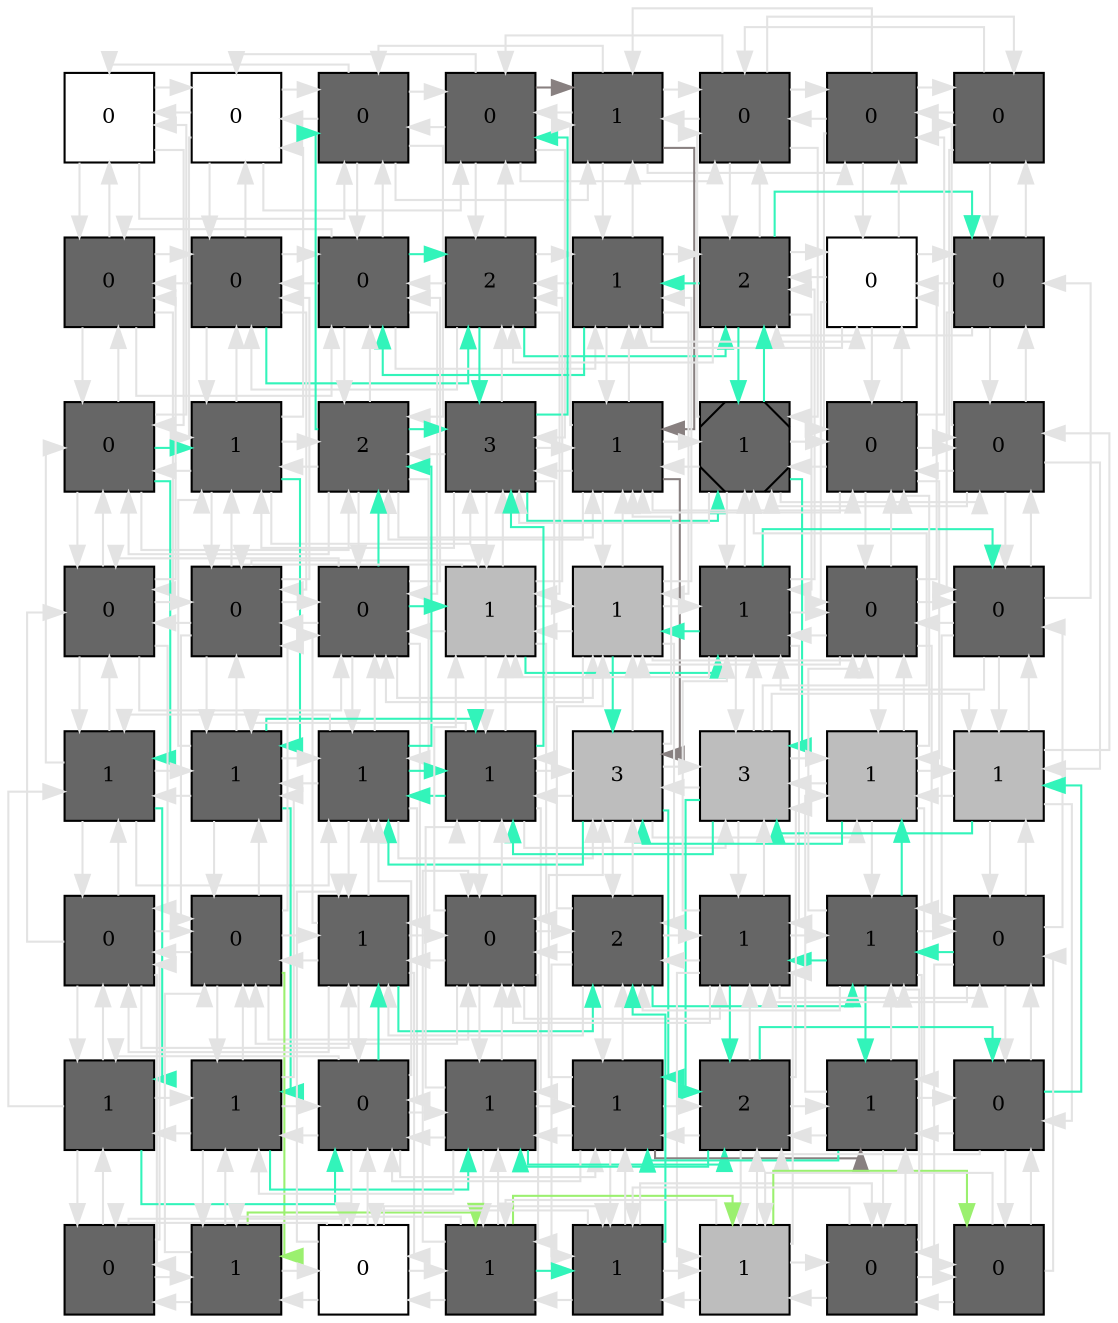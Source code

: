 digraph layout  {
rankdir=TB;
splines=ortho;
node [fixedsize=false, style=filled, width="0.6"];
edge [constraint=false];
0 [fillcolor="#FFFFFF", fontsize=10, label=0, shape=square, tooltip="name: None,\nin_degree: 4,\nout_degree: 4"];
1 [fillcolor="#FFFFFF", fontsize=10, label=0, shape=square, tooltip="name: None,\nin_degree: 5,\nout_degree: 5"];
2 [fillcolor="#666666", fontsize=10, label=0, shape=square, tooltip="name:  IFNgII ,\nin_degree: 6,\nout_degree: 6"];
3 [fillcolor="#666666", fontsize=10, label=0, shape=square, tooltip="name:  IFNgI ,\nin_degree: 6,\nout_degree: 6"];
4 [fillcolor="#666666", fontsize=10, label=1, shape=square, tooltip="name:  Th1I_TRetortaeformis ,\nin_degree: 6,\nout_degree: 6"];
5 [fillcolor="#666666", fontsize=10, label=0, shape=square, tooltip="name:  EL ,\nin_degree: 6,\nout_degree: 6"];
6 [fillcolor="#666666", fontsize=10, label=0, shape=square, tooltip="name:  IL5 ,\nin_degree: 5,\nout_degree: 5"];
7 [fillcolor="#666666", fontsize=10, label=0, shape=square, tooltip="name:  TEL ,\nin_degree: 4,\nout_degree: 4"];
8 [fillcolor="#666666", fontsize=10, label=0, shape=square, tooltip="name:  Th1II_Bacterium ,\nin_degree: 5,\nout_degree: 5"];
9 [fillcolor="#666666", fontsize=10, label=0, shape=square, tooltip="name:  Th2I_Bacterium ,\nin_degree: 6,\nout_degree: 6"];
10 [fillcolor="#666666", fontsize=10, label=0, shape=square, tooltip="name:  IL12II ,\nin_degree: 7,\nout_degree: 7"];
11 [fillcolor="#666666", fontsize=10, label=2, shape=square, tooltip="name:  DCII_Bacterium ,\nin_degree: 7,\nout_degree: 7"];
12 [fillcolor="#666666", fontsize=10, label=1, shape=square, tooltip="name:  Th2II_TRetortaeformis ,\nin_degree: 7,\nout_degree: 7"];
13 [fillcolor="#666666", fontsize=10, label=2, shape=square, tooltip="name:  Th2I_TRetortaeformis ,\nin_degree: 7,\nout_degree: 7"];
14 [fillcolor="#FFFFFF", fontsize=10, label=0, shape=square, tooltip="name: None,\nin_degree: 6,\nout_degree: 6"];
15 [fillcolor="#666666", fontsize=10, label=0, shape=square, tooltip="name:  IL13 ,\nin_degree: 5,\nout_degree: 5"];
16 [fillcolor="#666666", fontsize=10, label=0, shape=square, tooltip="name:  Th1I_Bacterium ,\nin_degree: 6,\nout_degree: 6"];
17 [fillcolor="#666666", fontsize=10, label=1, shape=square, tooltip="name:  TrI_Bacterium ,\nin_degree: 7,\nout_degree: 7"];
18 [fillcolor="#666666", fontsize=10, label=2, shape=square, tooltip="name:  DCII_TRetortaeformis ,\nin_degree: 8,\nout_degree: 8"];
19 [fillcolor="#666666", fontsize=10, label=3, shape=square, tooltip="name:  Th2II_Bacterium ,\nin_degree: 8,\nout_degree: 8"];
20 [fillcolor="#666666", fontsize=10, label=1, shape=square, tooltip="name:  Th1II_TRetortaeformis ,\nin_degree: 8,\nout_degree: 8"];
21 [fillcolor="#666666", fontsize=10, label=1, shape=Msquare, tooltip="name:  IL4II ,\nin_degree: 8,\nout_degree: 8"];
22 [fillcolor="#666666", fontsize=10, label=0, shape=square, tooltip="name:  EL2 ,\nin_degree: 7,\nout_degree: 7"];
23 [fillcolor="#666666", fontsize=10, label=0, shape=square, tooltip="name:  IgE ,\nin_degree: 6,\nout_degree: 6"];
24 [fillcolor="#666666", fontsize=10, label=0, shape=square, tooltip="name:  BC_Bacterium ,\nin_degree: 6,\nout_degree: 6"];
25 [fillcolor="#666666", fontsize=10, label=0, shape=square, tooltip="name:  TrII ,\nin_degree: 7,\nout_degree: 7"];
26 [fillcolor="#666666", fontsize=10, label=0, shape=square, tooltip="name:  T0 ,\nin_degree: 8,\nout_degree: 8"];
27 [fillcolor="#bdbdbd", fontsize=10, label=1, shape=square, tooltip="name: None,\nin_degree: 8,\nout_degree: 8"];
28 [fillcolor="#bdbdbd", fontsize=10, label=1, shape=square, tooltip="name: None,\nin_degree: 8,\nout_degree: 8"];
29 [fillcolor="#666666", fontsize=10, label=1, shape=square, tooltip="name:  IS ,\nin_degree: 8,\nout_degree: 8"];
30 [fillcolor="#666666", fontsize=10, label=0, shape=square, tooltip="name:  IgA_TRetortaeformis ,\nin_degree: 7,\nout_degree: 7"];
31 [fillcolor="#666666", fontsize=10, label=0, shape=square, tooltip="name:  BC_TRetortaeformis ,\nin_degree: 6,\nout_degree: 6"];
32 [fillcolor="#666666", fontsize=10, label=1, shape=square, tooltip="name:  IgA_Bacterium ,\nin_degree: 6,\nout_degree: 6"];
33 [fillcolor="#666666", fontsize=10, label=1, shape=square, tooltip="name:  IL10I_Bacterium ,\nin_degree: 7,\nout_degree: 7"];
34 [fillcolor="#666666", fontsize=10, label=1, shape=square, tooltip="name:  DCI_TRetortaeformis ,\nin_degree: 8,\nout_degree: 8"];
35 [fillcolor="#666666", fontsize=10, label=1, shape=square, tooltip="name:  IFNg_Bacterium ,\nin_degree: 8,\nout_degree: 8"];
36 [fillcolor="#bdbdbd", fontsize=10, label=3, shape=square, tooltip="name: None,\nin_degree: 8,\nout_degree: 8"];
37 [fillcolor="#bdbdbd", fontsize=10, label=3, shape=square, tooltip="name: None,\nin_degree: 8,\nout_degree: 8"];
38 [fillcolor="#bdbdbd", fontsize=10, label=1, shape=square, tooltip="name: None,\nin_degree: 7,\nout_degree: 7"];
39 [fillcolor="#bdbdbd", fontsize=10, label=1, shape=square, tooltip="name: None,\nin_degree: 6,\nout_degree: 6"];
40 [fillcolor="#666666", fontsize=10, label=0, shape=square, tooltip="name:  IgG_Bacterium ,\nin_degree: 6,\nout_degree: 6"];
41 [fillcolor="#666666", fontsize=10, label=0, shape=square, tooltip="name:  TTSSI ,\nin_degree: 7,\nout_degree: 7"];
42 [fillcolor="#666666", fontsize=10, label=1, shape=square, tooltip="name:  Bb ,\nin_degree: 8,\nout_degree: 8"];
43 [fillcolor="#666666", fontsize=10, label=0, shape=square, tooltip="name:  DCI_Bacterium ,\nin_degree: 8,\nout_degree: 8"];
44 [fillcolor="#666666", fontsize=10, label=2, shape=square, tooltip="name:  PH ,\nin_degree: 8,\nout_degree: 8"];
45 [fillcolor="#666666", fontsize=10, label=1, shape=square, tooltip="name:  EC_TRetortaeformis ,\nin_degree: 8,\nout_degree: 8"];
46 [fillcolor="#666666", fontsize=10, label=1, shape=square, tooltip="name:  PIC ,\nin_degree: 7,\nout_degree: 7"];
47 [fillcolor="#666666", fontsize=10, label=0, shape=square, tooltip="name:  IgG ,\nin_degree: 6,\nout_degree: 6"];
48 [fillcolor="#666666", fontsize=10, label=1, shape=square, tooltip="name:  AgAb_Bacterium ,\nin_degree: 5,\nout_degree: 5"];
49 [fillcolor="#666666", fontsize=10, label=1, shape=square, tooltip="name:  Oag ,\nin_degree: 6,\nout_degree: 6"];
50 [fillcolor="#666666", fontsize=10, label=0, shape=square, tooltip="name:  AP ,\nin_degree: 7,\nout_degree: 7"];
51 [fillcolor="#666666", fontsize=10, label=1, shape=square, tooltip="name:  MPI_Bacterium ,\nin_degree: 7,\nout_degree: 7"];
52 [fillcolor="#666666", fontsize=10, label=1, shape=square, tooltip="name:  AD ,\nin_degree: 7,\nout_degree: 7"];
53 [fillcolor="#666666", fontsize=10, label=2, shape=square, tooltip="name:  IL10I ,\nin_degree: 7,\nout_degree: 7"];
54 [fillcolor="#666666", fontsize=10, label=1, shape=square, tooltip="name:  NE_TRetortaeformis ,\nin_degree: 6,\nout_degree: 6"];
55 [fillcolor="#666666", fontsize=10, label=0, shape=square, tooltip="name:  IL4I ,\nin_degree: 5,\nout_degree: 5"];
56 [fillcolor="#666666", fontsize=10, label=0, shape=square, tooltip="name:  Cb ,\nin_degree: 4,\nout_degree: 4"];
57 [fillcolor="#666666", fontsize=10, label=1, shape=square, tooltip="name:  TTSSII ,\nin_degree: 5,\nout_degree: 5"];
58 [fillcolor="#FFFFFF", fontsize=10, label=0, shape=square, tooltip="name: None,\nin_degree: 6,\nout_degree: 6"];
59 [fillcolor="#666666", fontsize=10, label=1, shape=square, tooltip="name:  EC_Bacterium ,\nin_degree: 6,\nout_degree: 6"];
60 [fillcolor="#666666", fontsize=10, label=1, shape=square, tooltip="name:  TNE ,\nin_degree: 6,\nout_degree: 6"];
61 [fillcolor="#bdbdbd", fontsize=10, label=1, shape=square, tooltip="name: None,\nin_degree: 6,\nout_degree: 6"];
62 [fillcolor="#666666", fontsize=10, label=0, shape=square, tooltip="name:  NE_Bacterium ,\nin_degree: 5,\nout_degree: 5"];
63 [fillcolor="#666666", fontsize=10, label=0, shape=square, tooltip="name:  DP ,\nin_degree: 4,\nout_degree: 4"];
0 -> 1  [color=grey89, style="penwidth(0.1)", tooltip=" ", weight=1];
0 -> 8  [color=grey89, style="penwidth(0.1)", tooltip=" ", weight=1];
0 -> 16  [color=grey89, style="penwidth(0.1)", tooltip=" ", weight=1];
0 -> 2  [color=grey89, style="penwidth(0.1)", tooltip=" ", weight=1];
1 -> 0  [color=grey89, style="penwidth(0.1)", tooltip=" ", weight=1];
1 -> 2  [color=grey89, style="penwidth(0.1)", tooltip=" ", weight=1];
1 -> 9  [color=grey89, style="penwidth(0.1)", tooltip=" ", weight=1];
1 -> 17  [color=grey89, style="penwidth(0.1)", tooltip=" ", weight=1];
1 -> 3  [color=grey89, style="penwidth(0.1)", tooltip=" ", weight=1];
2 -> 1  [color=grey89, style="penwidth(0.1)", tooltip=" ", weight=1];
2 -> 3  [color=grey89, style="penwidth(0.1)", tooltip=" ", weight=1];
2 -> 10  [color=grey89, style="penwidth(0.1)", tooltip=" ", weight=1];
2 -> 18  [color=grey89, style="penwidth(0.1)", tooltip=" ", weight=1];
2 -> 4  [color=grey89, style="penwidth(0.1)", tooltip=" ", weight=1];
2 -> 0  [color=grey89, style="penwidth(0.1)", tooltip=" ", weight=1];
3 -> 2  [color=grey89, style="penwidth(0.1)", tooltip=" ", weight=1];
3 -> 4  [color="#888080", style="penwidth(0.1)", tooltip="3( IFNgI ) to 54( NE_TRetortaeformis )", weight=1];
3 -> 11  [color=grey89, style="penwidth(0.1)", tooltip=" ", weight=1];
3 -> 19  [color=grey89, style="penwidth(0.1)", tooltip=" ", weight=1];
3 -> 5  [color=grey89, style="penwidth(0.1)", tooltip=" ", weight=1];
3 -> 1  [color=grey89, style="penwidth(0.1)", tooltip=" ", weight=1];
4 -> 3  [color=grey89, style="penwidth(0.1)", tooltip=" ", weight=1];
4 -> 5  [color=grey89, style="penwidth(0.1)", tooltip=" ", weight=1];
4 -> 12  [color=grey89, style="penwidth(0.1)", tooltip=" ", weight=1];
4 -> 20  [color="#888080", style="penwidth(0.1)", tooltip="3( IFNgI ) to 54( NE_TRetortaeformis )", weight=1];
4 -> 6  [color=grey89, style="penwidth(0.1)", tooltip=" ", weight=1];
4 -> 2  [color=grey89, style="penwidth(0.1)", tooltip=" ", weight=1];
5 -> 4  [color=grey89, style="penwidth(0.1)", tooltip=" ", weight=1];
5 -> 6  [color=grey89, style="penwidth(0.1)", tooltip=" ", weight=1];
5 -> 13  [color=grey89, style="penwidth(0.1)", tooltip=" ", weight=1];
5 -> 21  [color=grey89, style="penwidth(0.1)", tooltip=" ", weight=1];
5 -> 7  [color=grey89, style="penwidth(0.1)", tooltip=" ", weight=1];
5 -> 3  [color=grey89, style="penwidth(0.1)", tooltip=" ", weight=1];
6 -> 5  [color=grey89, style="penwidth(0.1)", tooltip=" ", weight=1];
6 -> 7  [color=grey89, style="penwidth(0.1)", tooltip=" ", weight=1];
6 -> 14  [color=grey89, style="penwidth(0.1)", tooltip=" ", weight=1];
6 -> 22  [color=grey89, style="penwidth(0.1)", tooltip=" ", weight=1];
6 -> 4  [color=grey89, style="penwidth(0.1)", tooltip=" ", weight=1];
7 -> 6  [color=grey89, style="penwidth(0.1)", tooltip=" ", weight=1];
7 -> 15  [color=grey89, style="penwidth(0.1)", tooltip=" ", weight=1];
7 -> 23  [color=grey89, style="penwidth(0.1)", tooltip=" ", weight=1];
7 -> 5  [color=grey89, style="penwidth(0.1)", tooltip=" ", weight=1];
8 -> 0  [color=grey89, style="penwidth(0.1)", tooltip=" ", weight=1];
8 -> 9  [color=grey89, style="penwidth(0.1)", tooltip=" ", weight=1];
8 -> 16  [color=grey89, style="penwidth(0.1)", tooltip=" ", weight=1];
8 -> 24  [color=grey89, style="penwidth(0.1)", tooltip=" ", weight=1];
8 -> 10  [color=grey89, style="penwidth(0.1)", tooltip=" ", weight=1];
9 -> 1  [color=grey89, style="penwidth(0.1)", tooltip=" ", weight=1];
9 -> 8  [color=grey89, style="penwidth(0.1)", tooltip=" ", weight=1];
9 -> 10  [color=grey89, style="penwidth(0.1)", tooltip=" ", weight=1];
9 -> 17  [color=grey89, style="penwidth(0.1)", tooltip=" ", weight=1];
9 -> 25  [color=grey89, style="penwidth(0.1)", tooltip=" ", weight=1];
9 -> 11  [color="#32F4BA", style="penwidth(0.1)", tooltip="9( Th2I_Bacterium ) to 15( IL13 )", weight=1];
10 -> 2  [color=grey89, style="penwidth(0.1)", tooltip=" ", weight=1];
10 -> 9  [color=grey89, style="penwidth(0.1)", tooltip=" ", weight=1];
10 -> 11  [color="#32F4BA", style="penwidth(0.1)", tooltip="10( IL12II ) to 21( IL4II )", weight=1];
10 -> 18  [color=grey89, style="penwidth(0.1)", tooltip=" ", weight=1];
10 -> 26  [color=grey89, style="penwidth(0.1)", tooltip=" ", weight=1];
10 -> 12  [color=grey89, style="penwidth(0.1)", tooltip=" ", weight=1];
10 -> 8  [color=grey89, style="penwidth(0.1)", tooltip=" ", weight=1];
11 -> 3  [color=grey89, style="penwidth(0.1)", tooltip=" ", weight=1];
11 -> 10  [color=grey89, style="penwidth(0.1)", tooltip=" ", weight=1];
11 -> 12  [color=grey89, style="penwidth(0.1)", tooltip=" ", weight=1];
11 -> 19  [color="#32F4BA", style="penwidth(0.1)", tooltip="10( IL12II ) to 21( IL4II )", weight=1];
11 -> 27  [color=grey89, style="penwidth(0.1)", tooltip=" ", weight=1];
11 -> 13  [color="#32F4BA", style="penwidth(0.1)", tooltip="9( Th2I_Bacterium ) to 15( IL13 )", weight=1];
11 -> 9  [color=grey89, style="penwidth(0.1)", tooltip=" ", weight=1];
12 -> 4  [color=grey89, style="penwidth(0.1)", tooltip=" ", weight=1];
12 -> 11  [color=grey89, style="penwidth(0.1)", tooltip=" ", weight=1];
12 -> 13  [color=grey89, style="penwidth(0.1)", tooltip=" ", weight=1];
12 -> 20  [color=grey89, style="penwidth(0.1)", tooltip=" ", weight=1];
12 -> 28  [color=grey89, style="penwidth(0.1)", tooltip=" ", weight=1];
12 -> 14  [color=grey89, style="penwidth(0.1)", tooltip=" ", weight=1];
12 -> 10  [color="#32F4BA", style="penwidth(0.1)", tooltip="21( IL4II ) to 10( IL12II )", weight=1];
13 -> 5  [color=grey89, style="penwidth(0.1)", tooltip=" ", weight=1];
13 -> 12  [color="#32F4BA", style="penwidth(0.1)", tooltip="21( IL4II ) to 10( IL12II )", weight=1];
13 -> 14  [color=grey89, style="penwidth(0.1)", tooltip=" ", weight=1];
13 -> 21  [color="#32F4BA", style="penwidth(0.1)", tooltip="13( Th2I_TRetortaeformis ) to 53( IL10I )", weight=1];
13 -> 29  [color=grey89, style="penwidth(0.1)", tooltip=" ", weight=1];
13 -> 15  [color="#32F4BA", style="penwidth(0.1)", tooltip="9( Th2I_Bacterium ) to 15( IL13 )", weight=1];
13 -> 11  [color=grey89, style="penwidth(0.1)", tooltip=" ", weight=1];
14 -> 6  [color=grey89, style="penwidth(0.1)", tooltip=" ", weight=1];
14 -> 13  [color=grey89, style="penwidth(0.1)", tooltip=" ", weight=1];
14 -> 15  [color=grey89, style="penwidth(0.1)", tooltip=" ", weight=1];
14 -> 22  [color=grey89, style="penwidth(0.1)", tooltip=" ", weight=1];
14 -> 30  [color=grey89, style="penwidth(0.1)", tooltip=" ", weight=1];
14 -> 12  [color=grey89, style="penwidth(0.1)", tooltip=" ", weight=1];
15 -> 7  [color=grey89, style="penwidth(0.1)", tooltip=" ", weight=1];
15 -> 14  [color=grey89, style="penwidth(0.1)", tooltip=" ", weight=1];
15 -> 23  [color=grey89, style="penwidth(0.1)", tooltip=" ", weight=1];
15 -> 31  [color=grey89, style="penwidth(0.1)", tooltip=" ", weight=1];
15 -> 13  [color=grey89, style="penwidth(0.1)", tooltip=" ", weight=1];
16 -> 8  [color=grey89, style="penwidth(0.1)", tooltip=" ", weight=1];
16 -> 17  [color="#32F4BA", style="penwidth(0.1)", tooltip="16( Th1I_Bacterium ) to 35( IFNg_Bacterium )", weight=1];
16 -> 24  [color=grey89, style="penwidth(0.1)", tooltip=" ", weight=1];
16 -> 32  [color="#32F4BA", style="penwidth(0.1)", tooltip="16( Th1I_Bacterium ) to 50( AP )", weight=1];
16 -> 0  [color=grey89, style="penwidth(0.1)", tooltip=" ", weight=1];
16 -> 18  [color=grey89, style="penwidth(0.1)", tooltip=" ", weight=1];
17 -> 9  [color=grey89, style="penwidth(0.1)", tooltip=" ", weight=1];
17 -> 16  [color=grey89, style="penwidth(0.1)", tooltip=" ", weight=1];
17 -> 18  [color=grey89, style="penwidth(0.1)", tooltip=" ", weight=1];
17 -> 25  [color=grey89, style="penwidth(0.1)", tooltip=" ", weight=1];
17 -> 33  [color="#32F4BA", style="penwidth(0.1)", tooltip="16( Th1I_Bacterium ) to 35( IFNg_Bacterium )", weight=1];
17 -> 1  [color=grey89, style="penwidth(0.1)", tooltip=" ", weight=1];
17 -> 19  [color=grey89, style="penwidth(0.1)", tooltip=" ", weight=1];
18 -> 10  [color=grey89, style="penwidth(0.1)", tooltip=" ", weight=1];
18 -> 17  [color=grey89, style="penwidth(0.1)", tooltip=" ", weight=1];
18 -> 19  [color="#32F4BA", style="penwidth(0.1)", tooltip="26( T0 ) to 21( IL4II )", weight=1];
18 -> 26  [color=grey89, style="penwidth(0.1)", tooltip=" ", weight=1];
18 -> 34  [color=grey89, style="penwidth(0.1)", tooltip=" ", weight=1];
18 -> 2  [color="#32F4BA", style="penwidth(0.1)", tooltip="35( IFNg_Bacterium ) to 2( IFNgII )", weight=1];
18 -> 20  [color=grey89, style="penwidth(0.1)", tooltip=" ", weight=1];
18 -> 16  [color=grey89, style="penwidth(0.1)", tooltip=" ", weight=1];
19 -> 11  [color=grey89, style="penwidth(0.1)", tooltip=" ", weight=1];
19 -> 18  [color=grey89, style="penwidth(0.1)", tooltip=" ", weight=1];
19 -> 20  [color=grey89, style="penwidth(0.1)", tooltip=" ", weight=1];
19 -> 27  [color=grey89, style="penwidth(0.1)", tooltip=" ", weight=1];
19 -> 35  [color=grey89, style="penwidth(0.1)", tooltip=" ", weight=1];
19 -> 3  [color="#32F4BA", style="penwidth(0.1)", tooltip="34( DCI_TRetortaeformis ) to 3( IFNgI )", weight=1];
19 -> 21  [color="#32F4BA", style="penwidth(0.1)", tooltip="26( T0 ) to 21( IL4II )", weight=1];
19 -> 17  [color=grey89, style="penwidth(0.1)", tooltip=" ", weight=1];
20 -> 12  [color=grey89, style="penwidth(0.1)", tooltip=" ", weight=1];
20 -> 19  [color=grey89, style="penwidth(0.1)", tooltip=" ", weight=1];
20 -> 21  [color=grey89, style="penwidth(0.1)", tooltip=" ", weight=1];
20 -> 28  [color=grey89, style="penwidth(0.1)", tooltip=" ", weight=1];
20 -> 36  [color="#888080", style="penwidth(0.1)", tooltip="3( IFNgI ) to 54( NE_TRetortaeformis )", weight=1];
20 -> 4  [color=grey89, style="penwidth(0.1)", tooltip=" ", weight=1];
20 -> 22  [color=grey89, style="penwidth(0.1)", tooltip=" ", weight=1];
20 -> 18  [color=grey89, style="penwidth(0.1)", tooltip=" ", weight=1];
21 -> 13  [color="#32F4BA", style="penwidth(0.1)", tooltip="21( IL4II ) to 10( IL12II )", weight=1];
21 -> 20  [color=grey89, style="penwidth(0.1)", tooltip=" ", weight=1];
21 -> 22  [color=grey89, style="penwidth(0.1)", tooltip=" ", weight=1];
21 -> 29  [color=grey89, style="penwidth(0.1)", tooltip=" ", weight=1];
21 -> 37  [color="#32F4BA", style="penwidth(0.1)", tooltip="13( Th2I_TRetortaeformis ) to 53( IL10I )", weight=1];
21 -> 5  [color=grey89, style="penwidth(0.1)", tooltip=" ", weight=1];
21 -> 23  [color=grey89, style="penwidth(0.1)", tooltip=" ", weight=1];
21 -> 19  [color=grey89, style="penwidth(0.1)", tooltip=" ", weight=1];
22 -> 14  [color=grey89, style="penwidth(0.1)", tooltip=" ", weight=1];
22 -> 21  [color=grey89, style="penwidth(0.1)", tooltip=" ", weight=1];
22 -> 23  [color=grey89, style="penwidth(0.1)", tooltip=" ", weight=1];
22 -> 30  [color=grey89, style="penwidth(0.1)", tooltip=" ", weight=1];
22 -> 38  [color=grey89, style="penwidth(0.1)", tooltip=" ", weight=1];
22 -> 6  [color=grey89, style="penwidth(0.1)", tooltip=" ", weight=1];
22 -> 20  [color=grey89, style="penwidth(0.1)", tooltip=" ", weight=1];
23 -> 15  [color=grey89, style="penwidth(0.1)", tooltip=" ", weight=1];
23 -> 22  [color=grey89, style="penwidth(0.1)", tooltip=" ", weight=1];
23 -> 31  [color=grey89, style="penwidth(0.1)", tooltip=" ", weight=1];
23 -> 39  [color=grey89, style="penwidth(0.1)", tooltip=" ", weight=1];
23 -> 7  [color=grey89, style="penwidth(0.1)", tooltip=" ", weight=1];
23 -> 21  [color=grey89, style="penwidth(0.1)", tooltip=" ", weight=1];
24 -> 16  [color=grey89, style="penwidth(0.1)", tooltip=" ", weight=1];
24 -> 25  [color=grey89, style="penwidth(0.1)", tooltip=" ", weight=1];
24 -> 32  [color=grey89, style="penwidth(0.1)", tooltip=" ", weight=1];
24 -> 40  [color=grey89, style="penwidth(0.1)", tooltip=" ", weight=1];
24 -> 8  [color=grey89, style="penwidth(0.1)", tooltip=" ", weight=1];
24 -> 26  [color=grey89, style="penwidth(0.1)", tooltip=" ", weight=1];
25 -> 17  [color=grey89, style="penwidth(0.1)", tooltip=" ", weight=1];
25 -> 24  [color=grey89, style="penwidth(0.1)", tooltip=" ", weight=1];
25 -> 26  [color=grey89, style="penwidth(0.1)", tooltip=" ", weight=1];
25 -> 33  [color=grey89, style="penwidth(0.1)", tooltip=" ", weight=1];
25 -> 41  [color=grey89, style="penwidth(0.1)", tooltip=" ", weight=1];
25 -> 9  [color=grey89, style="penwidth(0.1)", tooltip=" ", weight=1];
25 -> 27  [color=grey89, style="penwidth(0.1)", tooltip=" ", weight=1];
26 -> 18  [color="#32F4BA", style="penwidth(0.1)", tooltip="26( T0 ) to 21( IL4II )", weight=1];
26 -> 25  [color=grey89, style="penwidth(0.1)", tooltip=" ", weight=1];
26 -> 27  [color="#32F4BA", style="penwidth(0.1)", tooltip="26( T0 ) to 31( BC_TRetortaeformis )", weight=1];
26 -> 34  [color=grey89, style="penwidth(0.1)", tooltip=" ", weight=1];
26 -> 42  [color=grey89, style="penwidth(0.1)", tooltip=" ", weight=1];
26 -> 10  [color=grey89, style="penwidth(0.1)", tooltip=" ", weight=1];
26 -> 28  [color=grey89, style="penwidth(0.1)", tooltip=" ", weight=1];
26 -> 24  [color=grey89, style="penwidth(0.1)", tooltip=" ", weight=1];
27 -> 19  [color=grey89, style="penwidth(0.1)", tooltip=" ", weight=1];
27 -> 26  [color=grey89, style="penwidth(0.1)", tooltip=" ", weight=1];
27 -> 28  [color=grey89, style="penwidth(0.1)", tooltip=" ", weight=1];
27 -> 35  [color=grey89, style="penwidth(0.1)", tooltip=" ", weight=1];
27 -> 43  [color=grey89, style="penwidth(0.1)", tooltip=" ", weight=1];
27 -> 11  [color=grey89, style="penwidth(0.1)", tooltip=" ", weight=1];
27 -> 29  [color="#32F4BA", style="penwidth(0.1)", tooltip="26( T0 ) to 31( BC_TRetortaeformis )", weight=1];
27 -> 25  [color=grey89, style="penwidth(0.1)", tooltip=" ", weight=1];
28 -> 20  [color=grey89, style="penwidth(0.1)", tooltip=" ", weight=1];
28 -> 27  [color=grey89, style="penwidth(0.1)", tooltip=" ", weight=1];
28 -> 29  [color=grey89, style="penwidth(0.1)", tooltip=" ", weight=1];
28 -> 36  [color="#32F4BA", style="penwidth(0.1)", tooltip="29( IS ) to 52( AD )", weight=1];
28 -> 44  [color=grey89, style="penwidth(0.1)", tooltip=" ", weight=1];
28 -> 12  [color=grey89, style="penwidth(0.1)", tooltip=" ", weight=1];
28 -> 30  [color=grey89, style="penwidth(0.1)", tooltip=" ", weight=1];
28 -> 26  [color=grey89, style="penwidth(0.1)", tooltip=" ", weight=1];
29 -> 21  [color=grey89, style="penwidth(0.1)", tooltip=" ", weight=1];
29 -> 28  [color="#32F4BA", style="penwidth(0.1)", tooltip="29( IS ) to 52( AD )", weight=1];
29 -> 30  [color=grey89, style="penwidth(0.1)", tooltip=" ", weight=1];
29 -> 37  [color=grey89, style="penwidth(0.1)", tooltip=" ", weight=1];
29 -> 45  [color=grey89, style="penwidth(0.1)", tooltip=" ", weight=1];
29 -> 13  [color=grey89, style="penwidth(0.1)", tooltip=" ", weight=1];
29 -> 31  [color="#32F4BA", style="penwidth(0.1)", tooltip="26( T0 ) to 31( BC_TRetortaeformis )", weight=1];
29 -> 27  [color=grey89, style="penwidth(0.1)", tooltip=" ", weight=1];
30 -> 22  [color=grey89, style="penwidth(0.1)", tooltip=" ", weight=1];
30 -> 29  [color=grey89, style="penwidth(0.1)", tooltip=" ", weight=1];
30 -> 31  [color=grey89, style="penwidth(0.1)", tooltip=" ", weight=1];
30 -> 38  [color=grey89, style="penwidth(0.1)", tooltip=" ", weight=1];
30 -> 46  [color=grey89, style="penwidth(0.1)", tooltip=" ", weight=1];
30 -> 14  [color=grey89, style="penwidth(0.1)", tooltip=" ", weight=1];
30 -> 28  [color=grey89, style="penwidth(0.1)", tooltip=" ", weight=1];
31 -> 23  [color=grey89, style="penwidth(0.1)", tooltip=" ", weight=1];
31 -> 30  [color=grey89, style="penwidth(0.1)", tooltip=" ", weight=1];
31 -> 39  [color=grey89, style="penwidth(0.1)", tooltip=" ", weight=1];
31 -> 47  [color=grey89, style="penwidth(0.1)", tooltip=" ", weight=1];
31 -> 15  [color=grey89, style="penwidth(0.1)", tooltip=" ", weight=1];
31 -> 29  [color=grey89, style="penwidth(0.1)", tooltip=" ", weight=1];
32 -> 24  [color=grey89, style="penwidth(0.1)", tooltip=" ", weight=1];
32 -> 33  [color=grey89, style="penwidth(0.1)", tooltip=" ", weight=1];
32 -> 40  [color=grey89, style="penwidth(0.1)", tooltip=" ", weight=1];
32 -> 48  [color="#32F4BA", style="penwidth(0.1)", tooltip="16( Th1I_Bacterium ) to 50( AP )", weight=1];
32 -> 16  [color=grey89, style="penwidth(0.1)", tooltip=" ", weight=1];
32 -> 34  [color=grey89, style="penwidth(0.1)", tooltip=" ", weight=1];
33 -> 25  [color=grey89, style="penwidth(0.1)", tooltip=" ", weight=1];
33 -> 32  [color=grey89, style="penwidth(0.1)", tooltip=" ", weight=1];
33 -> 34  [color=grey89, style="penwidth(0.1)", tooltip=" ", weight=1];
33 -> 41  [color=grey89, style="penwidth(0.1)", tooltip=" ", weight=1];
33 -> 49  [color="#32F4BA", style="penwidth(0.1)", tooltip="33( IL10I_Bacterium ) to 53( IL10I )", weight=1];
33 -> 17  [color=grey89, style="penwidth(0.1)", tooltip=" ", weight=1];
33 -> 35  [color="#32F4BA", style="penwidth(0.1)", tooltip="16( Th1I_Bacterium ) to 35( IFNg_Bacterium )", weight=1];
34 -> 26  [color=grey89, style="penwidth(0.1)", tooltip=" ", weight=1];
34 -> 33  [color=grey89, style="penwidth(0.1)", tooltip=" ", weight=1];
34 -> 35  [color="#32F4BA", style="penwidth(0.1)", tooltip="34( DCI_TRetortaeformis ) to 3( IFNgI )", weight=1];
34 -> 42  [color=grey89, style="penwidth(0.1)", tooltip=" ", weight=1];
34 -> 50  [color=grey89, style="penwidth(0.1)", tooltip=" ", weight=1];
34 -> 18  [color="#32F4BA", style="penwidth(0.1)", tooltip="35( IFNg_Bacterium ) to 2( IFNgII )", weight=1];
34 -> 36  [color=grey89, style="penwidth(0.1)", tooltip=" ", weight=1];
34 -> 32  [color=grey89, style="penwidth(0.1)", tooltip=" ", weight=1];
35 -> 27  [color=grey89, style="penwidth(0.1)", tooltip=" ", weight=1];
35 -> 34  [color="#32F4BA", style="penwidth(0.1)", tooltip="35( IFNg_Bacterium ) to 2( IFNgII )", weight=1];
35 -> 36  [color=grey89, style="penwidth(0.1)", tooltip=" ", weight=1];
35 -> 43  [color=grey89, style="penwidth(0.1)", tooltip=" ", weight=1];
35 -> 51  [color=grey89, style="penwidth(0.1)", tooltip=" ", weight=1];
35 -> 19  [color="#32F4BA", style="penwidth(0.1)", tooltip="34( DCI_TRetortaeformis ) to 3( IFNgI )", weight=1];
35 -> 37  [color=grey89, style="penwidth(0.1)", tooltip=" ", weight=1];
35 -> 33  [color=grey89, style="penwidth(0.1)", tooltip=" ", weight=1];
36 -> 28  [color=grey89, style="penwidth(0.1)", tooltip=" ", weight=1];
36 -> 35  [color=grey89, style="penwidth(0.1)", tooltip=" ", weight=1];
36 -> 37  [color=grey89, style="penwidth(0.1)", tooltip=" ", weight=1];
36 -> 44  [color=grey89, style="penwidth(0.1)", tooltip=" ", weight=1];
36 -> 52  [color="#32F4BA", style="penwidth(0.1)", tooltip="29( IS ) to 52( AD )", weight=1];
36 -> 20  [color=grey89, style="penwidth(0.1)", tooltip=" ", weight=1];
36 -> 38  [color=grey89, style="penwidth(0.1)", tooltip=" ", weight=1];
36 -> 34  [color="#32F4BA", style="penwidth(0.1)", tooltip="46( PIC ) to 34( DCI_TRetortaeformis )", weight=1];
37 -> 29  [color=grey89, style="penwidth(0.1)", tooltip=" ", weight=1];
37 -> 36  [color=grey89, style="penwidth(0.1)", tooltip=" ", weight=1];
37 -> 38  [color=grey89, style="penwidth(0.1)", tooltip=" ", weight=1];
37 -> 45  [color=grey89, style="penwidth(0.1)", tooltip=" ", weight=1];
37 -> 53  [color="#32F4BA", style="penwidth(0.1)", tooltip="13( Th2I_TRetortaeformis ) to 53( IL10I )", weight=1];
37 -> 21  [color=grey89, style="penwidth(0.1)", tooltip=" ", weight=1];
37 -> 39  [color=grey89, style="penwidth(0.1)", tooltip=" ", weight=1];
37 -> 35  [color="#32F4BA", style="penwidth(0.1)", tooltip="55( IL4I ) to 35( IFNg_Bacterium )", weight=1];
38 -> 30  [color=grey89, style="penwidth(0.1)", tooltip=" ", weight=1];
38 -> 37  [color=grey89, style="penwidth(0.1)", tooltip=" ", weight=1];
38 -> 39  [color=grey89, style="penwidth(0.1)", tooltip=" ", weight=1];
38 -> 46  [color=grey89, style="penwidth(0.1)", tooltip=" ", weight=1];
38 -> 54  [color=grey89, style="penwidth(0.1)", tooltip=" ", weight=1];
38 -> 22  [color=grey89, style="penwidth(0.1)", tooltip=" ", weight=1];
38 -> 36  [color="#32F4BA", style="penwidth(0.1)", tooltip="46( PIC ) to 34( DCI_TRetortaeformis )", weight=1];
39 -> 31  [color=grey89, style="penwidth(0.1)", tooltip=" ", weight=1];
39 -> 38  [color=grey89, style="penwidth(0.1)", tooltip=" ", weight=1];
39 -> 47  [color=grey89, style="penwidth(0.1)", tooltip=" ", weight=1];
39 -> 55  [color=grey89, style="penwidth(0.1)", tooltip=" ", weight=1];
39 -> 23  [color=grey89, style="penwidth(0.1)", tooltip=" ", weight=1];
39 -> 37  [color="#32F4BA", style="penwidth(0.1)", tooltip="55( IL4I ) to 35( IFNg_Bacterium )", weight=1];
40 -> 32  [color=grey89, style="penwidth(0.1)", tooltip=" ", weight=1];
40 -> 41  [color=grey89, style="penwidth(0.1)", tooltip=" ", weight=1];
40 -> 48  [color=grey89, style="penwidth(0.1)", tooltip=" ", weight=1];
40 -> 56  [color=grey89, style="penwidth(0.1)", tooltip=" ", weight=1];
40 -> 24  [color=grey89, style="penwidth(0.1)", tooltip=" ", weight=1];
40 -> 42  [color=grey89, style="penwidth(0.1)", tooltip=" ", weight=1];
41 -> 33  [color=grey89, style="penwidth(0.1)", tooltip=" ", weight=1];
41 -> 40  [color=grey89, style="penwidth(0.1)", tooltip=" ", weight=1];
41 -> 42  [color=grey89, style="penwidth(0.1)", tooltip=" ", weight=1];
41 -> 49  [color=grey89, style="penwidth(0.1)", tooltip=" ", weight=1];
41 -> 57  [color="#9BF06F", style="penwidth(0.1)", tooltip="41( TTSSI ) to 63( DP )", weight=1];
41 -> 25  [color=grey89, style="penwidth(0.1)", tooltip=" ", weight=1];
41 -> 43  [color=grey89, style="penwidth(0.1)", tooltip=" ", weight=1];
42 -> 34  [color=grey89, style="penwidth(0.1)", tooltip=" ", weight=1];
42 -> 41  [color=grey89, style="penwidth(0.1)", tooltip=" ", weight=1];
42 -> 43  [color=grey89, style="penwidth(0.1)", tooltip=" ", weight=1];
42 -> 50  [color=grey89, style="penwidth(0.1)", tooltip=" ", weight=1];
42 -> 58  [color=grey89, style="penwidth(0.1)", tooltip=" ", weight=1];
42 -> 26  [color=grey89, style="penwidth(0.1)", tooltip=" ", weight=1];
42 -> 44  [color="#32F4BA", style="penwidth(0.1)", tooltip="50( AP ) to 46( PIC )", weight=1];
42 -> 40  [color=grey89, style="penwidth(0.1)", tooltip=" ", weight=1];
43 -> 35  [color=grey89, style="penwidth(0.1)", tooltip=" ", weight=1];
43 -> 42  [color=grey89, style="penwidth(0.1)", tooltip=" ", weight=1];
43 -> 44  [color=grey89, style="penwidth(0.1)", tooltip=" ", weight=1];
43 -> 51  [color=grey89, style="penwidth(0.1)", tooltip=" ", weight=1];
43 -> 59  [color=grey89, style="penwidth(0.1)", tooltip=" ", weight=1];
43 -> 27  [color=grey89, style="penwidth(0.1)", tooltip=" ", weight=1];
43 -> 45  [color=grey89, style="penwidth(0.1)", tooltip=" ", weight=1];
43 -> 41  [color=grey89, style="penwidth(0.1)", tooltip=" ", weight=1];
44 -> 36  [color=grey89, style="penwidth(0.1)", tooltip=" ", weight=1];
44 -> 43  [color=grey89, style="penwidth(0.1)", tooltip=" ", weight=1];
44 -> 45  [color=grey89, style="penwidth(0.1)", tooltip=" ", weight=1];
44 -> 52  [color=grey89, style="penwidth(0.1)", tooltip=" ", weight=1];
44 -> 60  [color=grey89, style="penwidth(0.1)", tooltip=" ", weight=1];
44 -> 28  [color=grey89, style="penwidth(0.1)", tooltip=" ", weight=1];
44 -> 46  [color="#32F4BA", style="penwidth(0.1)", tooltip="50( AP ) to 46( PIC )", weight=1];
44 -> 42  [color=grey89, style="penwidth(0.1)", tooltip=" ", weight=1];
45 -> 37  [color=grey89, style="penwidth(0.1)", tooltip=" ", weight=1];
45 -> 44  [color=grey89, style="penwidth(0.1)", tooltip=" ", weight=1];
45 -> 46  [color=grey89, style="penwidth(0.1)", tooltip=" ", weight=1];
45 -> 53  [color="#32F4BA", style="penwidth(0.1)", tooltip="46( PIC ) to 51( MPI_Bacterium )", weight=1];
45 -> 61  [color=grey89, style="penwidth(0.1)", tooltip=" ", weight=1];
45 -> 29  [color=grey89, style="penwidth(0.1)", tooltip=" ", weight=1];
45 -> 47  [color=grey89, style="penwidth(0.1)", tooltip=" ", weight=1];
45 -> 43  [color=grey89, style="penwidth(0.1)", tooltip=" ", weight=1];
46 -> 38  [color="#32F4BA", style="penwidth(0.1)", tooltip="46( PIC ) to 34( DCI_TRetortaeformis )", weight=1];
46 -> 45  [color="#32F4BA", style="penwidth(0.1)", tooltip="46( PIC ) to 51( MPI_Bacterium )", weight=1];
46 -> 47  [color=grey89, style="penwidth(0.1)", tooltip=" ", weight=1];
46 -> 54  [color="#32F4BA", style="penwidth(0.1)", tooltip="47( IgG ) to 52( AD )", weight=1];
46 -> 62  [color=grey89, style="penwidth(0.1)", tooltip=" ", weight=1];
46 -> 30  [color=grey89, style="penwidth(0.1)", tooltip=" ", weight=1];
46 -> 44  [color=grey89, style="penwidth(0.1)", tooltip=" ", weight=1];
47 -> 39  [color=grey89, style="penwidth(0.1)", tooltip=" ", weight=1];
47 -> 46  [color="#32F4BA", style="penwidth(0.1)", tooltip="47( IgG ) to 52( AD )", weight=1];
47 -> 55  [color=grey89, style="penwidth(0.1)", tooltip=" ", weight=1];
47 -> 63  [color=grey89, style="penwidth(0.1)", tooltip=" ", weight=1];
47 -> 31  [color=grey89, style="penwidth(0.1)", tooltip=" ", weight=1];
47 -> 45  [color=grey89, style="penwidth(0.1)", tooltip=" ", weight=1];
48 -> 40  [color=grey89, style="penwidth(0.1)", tooltip=" ", weight=1];
48 -> 49  [color=grey89, style="penwidth(0.1)", tooltip=" ", weight=1];
48 -> 56  [color=grey89, style="penwidth(0.1)", tooltip=" ", weight=1];
48 -> 32  [color=grey89, style="penwidth(0.1)", tooltip=" ", weight=1];
48 -> 50  [color="#32F4BA", style="penwidth(0.1)", tooltip="16( Th1I_Bacterium ) to 50( AP )", weight=1];
49 -> 41  [color=grey89, style="penwidth(0.1)", tooltip=" ", weight=1];
49 -> 48  [color=grey89, style="penwidth(0.1)", tooltip=" ", weight=1];
49 -> 50  [color=grey89, style="penwidth(0.1)", tooltip=" ", weight=1];
49 -> 57  [color=grey89, style="penwidth(0.1)", tooltip=" ", weight=1];
49 -> 33  [color=grey89, style="penwidth(0.1)", tooltip=" ", weight=1];
49 -> 51  [color="#32F4BA", style="penwidth(0.1)", tooltip="33( IL10I_Bacterium ) to 53( IL10I )", weight=1];
50 -> 42  [color="#32F4BA", style="penwidth(0.1)", tooltip="50( AP ) to 46( PIC )", weight=1];
50 -> 49  [color=grey89, style="penwidth(0.1)", tooltip=" ", weight=1];
50 -> 51  [color=grey89, style="penwidth(0.1)", tooltip=" ", weight=1];
50 -> 58  [color=grey89, style="penwidth(0.1)", tooltip=" ", weight=1];
50 -> 34  [color=grey89, style="penwidth(0.1)", tooltip=" ", weight=1];
50 -> 52  [color=grey89, style="penwidth(0.1)", tooltip=" ", weight=1];
50 -> 48  [color=grey89, style="penwidth(0.1)", tooltip=" ", weight=1];
51 -> 43  [color=grey89, style="penwidth(0.1)", tooltip=" ", weight=1];
51 -> 50  [color=grey89, style="penwidth(0.1)", tooltip=" ", weight=1];
51 -> 52  [color=grey89, style="penwidth(0.1)", tooltip=" ", weight=1];
51 -> 59  [color=grey89, style="penwidth(0.1)", tooltip=" ", weight=1];
51 -> 35  [color=grey89, style="penwidth(0.1)", tooltip=" ", weight=1];
51 -> 53  [color="#32F4BA", style="penwidth(0.1)", tooltip="33( IL10I_Bacterium ) to 53( IL10I )", weight=1];
51 -> 49  [color=grey89, style="penwidth(0.1)", tooltip=" ", weight=1];
52 -> 44  [color=grey89, style="penwidth(0.1)", tooltip=" ", weight=1];
52 -> 51  [color=grey89, style="penwidth(0.1)", tooltip=" ", weight=1];
52 -> 53  [color=grey89, style="penwidth(0.1)", tooltip=" ", weight=1];
52 -> 60  [color=grey89, style="penwidth(0.1)", tooltip=" ", weight=1];
52 -> 36  [color=grey89, style="penwidth(0.1)", tooltip=" ", weight=1];
52 -> 54  [color="#888080", style="penwidth(0.1)", tooltip="3( IFNgI ) to 54( NE_TRetortaeformis )", weight=1];
52 -> 50  [color=grey89, style="penwidth(0.1)", tooltip=" ", weight=1];
53 -> 45  [color=grey89, style="penwidth(0.1)", tooltip=" ", weight=1];
53 -> 52  [color=grey89, style="penwidth(0.1)", tooltip=" ", weight=1];
53 -> 54  [color=grey89, style="penwidth(0.1)", tooltip=" ", weight=1];
53 -> 61  [color=grey89, style="penwidth(0.1)", tooltip=" ", weight=1];
53 -> 37  [color=grey89, style="penwidth(0.1)", tooltip=" ", weight=1];
53 -> 55  [color="#32F4BA", style="penwidth(0.1)", tooltip="21( IL4II ) to 55( IL4I )", weight=1];
53 -> 51  [color="#32F4BA", style="penwidth(0.1)", tooltip="46( PIC ) to 51( MPI_Bacterium )", weight=1];
54 -> 46  [color=grey89, style="penwidth(0.1)", tooltip=" ", weight=1];
54 -> 53  [color=grey89, style="penwidth(0.1)", tooltip=" ", weight=1];
54 -> 55  [color=grey89, style="penwidth(0.1)", tooltip=" ", weight=1];
54 -> 62  [color=grey89, style="penwidth(0.1)", tooltip=" ", weight=1];
54 -> 38  [color=grey89, style="penwidth(0.1)", tooltip=" ", weight=1];
54 -> 52  [color="#32F4BA", style="penwidth(0.1)", tooltip="47( IgG ) to 52( AD )", weight=1];
55 -> 47  [color=grey89, style="penwidth(0.1)", tooltip=" ", weight=1];
55 -> 54  [color=grey89, style="penwidth(0.1)", tooltip=" ", weight=1];
55 -> 63  [color=grey89, style="penwidth(0.1)", tooltip=" ", weight=1];
55 -> 39  [color="#32F4BA", style="penwidth(0.1)", tooltip="55( IL4I ) to 35( IFNg_Bacterium )", weight=1];
55 -> 53  [color=grey89, style="penwidth(0.1)", tooltip=" ", weight=1];
56 -> 48  [color=grey89, style="penwidth(0.1)", tooltip=" ", weight=1];
56 -> 57  [color=grey89, style="penwidth(0.1)", tooltip=" ", weight=1];
56 -> 40  [color=grey89, style="penwidth(0.1)", tooltip=" ", weight=1];
56 -> 58  [color=grey89, style="penwidth(0.1)", tooltip=" ", weight=1];
57 -> 49  [color=grey89, style="penwidth(0.1)", tooltip=" ", weight=1];
57 -> 56  [color=grey89, style="penwidth(0.1)", tooltip=" ", weight=1];
57 -> 58  [color=grey89, style="penwidth(0.1)", tooltip=" ", weight=1];
57 -> 41  [color=grey89, style="penwidth(0.1)", tooltip=" ", weight=1];
57 -> 59  [color="#9BF06F", style="penwidth(0.1)", tooltip="41( TTSSI ) to 63( DP )", weight=1];
58 -> 50  [color=grey89, style="penwidth(0.1)", tooltip=" ", weight=1];
58 -> 57  [color=grey89, style="penwidth(0.1)", tooltip=" ", weight=1];
58 -> 59  [color=grey89, style="penwidth(0.1)", tooltip=" ", weight=1];
58 -> 42  [color=grey89, style="penwidth(0.1)", tooltip=" ", weight=1];
58 -> 60  [color=grey89, style="penwidth(0.1)", tooltip=" ", weight=1];
58 -> 56  [color=grey89, style="penwidth(0.1)", tooltip=" ", weight=1];
59 -> 51  [color=grey89, style="penwidth(0.1)", tooltip=" ", weight=1];
59 -> 58  [color=grey89, style="penwidth(0.1)", tooltip=" ", weight=1];
59 -> 60  [color="#32F4BA", style="penwidth(0.1)", tooltip="59( EC_Bacterium ) to 46( PIC )", weight=1];
59 -> 43  [color=grey89, style="penwidth(0.1)", tooltip=" ", weight=1];
59 -> 61  [color="#9BF06F", style="penwidth(0.1)", tooltip="41( TTSSI ) to 63( DP )", weight=1];
59 -> 57  [color=grey89, style="penwidth(0.1)", tooltip=" ", weight=1];
60 -> 52  [color=grey89, style="penwidth(0.1)", tooltip=" ", weight=1];
60 -> 59  [color=grey89, style="penwidth(0.1)", tooltip=" ", weight=1];
60 -> 61  [color=grey89, style="penwidth(0.1)", tooltip=" ", weight=1];
60 -> 44  [color="#32F4BA", style="penwidth(0.1)", tooltip="59( EC_Bacterium ) to 46( PIC )", weight=1];
60 -> 62  [color=grey89, style="penwidth(0.1)", tooltip=" ", weight=1];
60 -> 58  [color=grey89, style="penwidth(0.1)", tooltip=" ", weight=1];
61 -> 53  [color=grey89, style="penwidth(0.1)", tooltip=" ", weight=1];
61 -> 60  [color=grey89, style="penwidth(0.1)", tooltip=" ", weight=1];
61 -> 62  [color=grey89, style="penwidth(0.1)", tooltip=" ", weight=1];
61 -> 45  [color=grey89, style="penwidth(0.1)", tooltip=" ", weight=1];
61 -> 63  [color="#9BF06F", style="penwidth(0.1)", tooltip="41( TTSSI ) to 63( DP )", weight=1];
61 -> 59  [color=grey89, style="penwidth(0.1)", tooltip=" ", weight=1];
62 -> 54  [color=grey89, style="penwidth(0.1)", tooltip=" ", weight=1];
62 -> 61  [color=grey89, style="penwidth(0.1)", tooltip=" ", weight=1];
62 -> 63  [color=grey89, style="penwidth(0.1)", tooltip=" ", weight=1];
62 -> 46  [color=grey89, style="penwidth(0.1)", tooltip=" ", weight=1];
62 -> 60  [color=grey89, style="penwidth(0.1)", tooltip=" ", weight=1];
63 -> 55  [color=grey89, style="penwidth(0.1)", tooltip=" ", weight=1];
63 -> 62  [color=grey89, style="penwidth(0.1)", tooltip=" ", weight=1];
63 -> 47  [color=grey89, style="penwidth(0.1)", tooltip=" ", weight=1];
63 -> 61  [color=grey89, style="penwidth(0.1)", tooltip=" ", weight=1];
edge [constraint=true, style=invis];

0 -> 8 -> 16 -> 24 -> 32 -> 40 -> 48 -> 56;
1 -> 9 -> 17 -> 25 -> 33 -> 41 -> 49 -> 57;
2 -> 10 -> 18 -> 26 -> 34 -> 42 -> 50 -> 58;
3 -> 11 -> 19 -> 27 -> 35 -> 43 -> 51 -> 59;
4 -> 12 -> 20 -> 28 -> 36 -> 44 -> 52 -> 60;
5 -> 13 -> 21 -> 29 -> 37 -> 45 -> 53 -> 61;
6 -> 14 -> 22 -> 30 -> 38 -> 46 -> 54 -> 62;
7 -> 15 -> 23 -> 31 -> 39 -> 47 -> 55 -> 63;
rank = same {0 -> 1 -> 2 -> 3 -> 4 -> 5 -> 6 -> 7};
rank = same {8 -> 9 -> 10 -> 11 -> 12 -> 13 -> 14 -> 15};
rank = same {16 -> 17 -> 18 -> 19 -> 20 -> 21 -> 22 -> 23};
rank = same {24 -> 25 -> 26 -> 27 -> 28 -> 29 -> 30 -> 31};
rank = same {32 -> 33 -> 34 -> 35 -> 36 -> 37 -> 38 -> 39};
rank = same {40 -> 41 -> 42 -> 43 -> 44 -> 45 -> 46 -> 47};
rank = same {48 -> 49 -> 50 -> 51 -> 52 -> 53 -> 54 -> 55};
rank = same {56 -> 57 -> 58 -> 59 -> 60 -> 61 -> 62 -> 63};
}